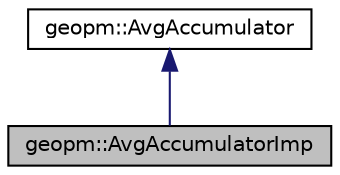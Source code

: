 digraph "geopm::AvgAccumulatorImp"
{
 // LATEX_PDF_SIZE
  edge [fontname="Helvetica",fontsize="10",labelfontname="Helvetica",labelfontsize="10"];
  node [fontname="Helvetica",fontsize="10",shape=record];
  Node1 [label="geopm::AvgAccumulatorImp",height=0.2,width=0.4,color="black", fillcolor="grey75", style="filled", fontcolor="black",tooltip=" "];
  Node2 -> Node1 [dir="back",color="midnightblue",fontsize="10",style="solid",fontname="Helvetica"];
  Node2 [label="geopm::AvgAccumulator",height=0.2,width=0.4,color="black", fillcolor="white", style="filled",URL="$classgeopm_1_1_avg_accumulator.html",tooltip="Class to track the average value of a signal while a condition is true."];
}
